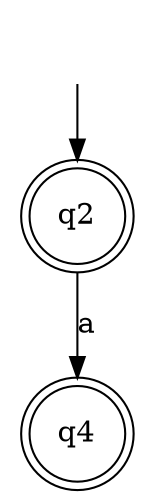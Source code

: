 digraph {
	start [style = "invis"]
	start -> "q2"
	"q2" [shape=doublecircle]
	"q4" [shape=doublecircle]
	"q2" -> "q4" [label = "a"]
}